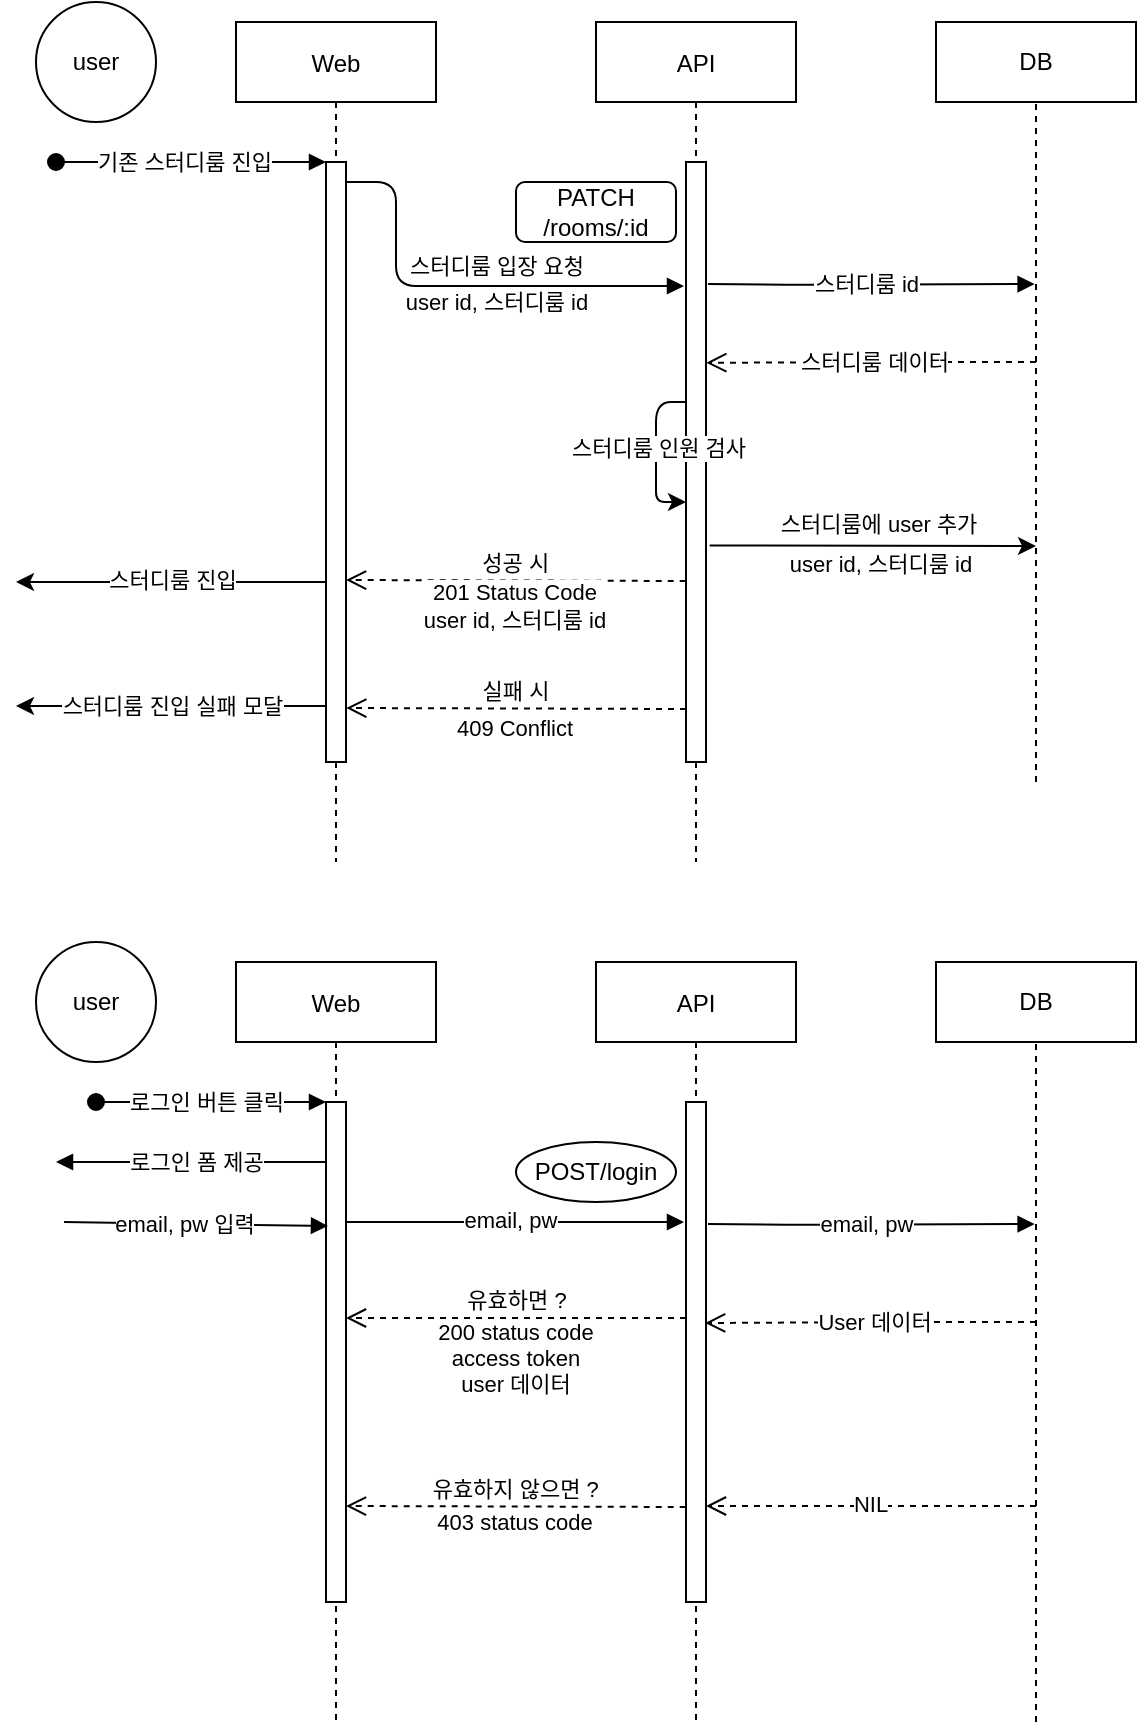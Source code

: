 <mxfile version="14.8.3" type="github">
  <diagram id="kgpKYQtTHZ0yAKxKKP6v" name="Page-1">
    <mxGraphModel dx="654" dy="323" grid="1" gridSize="10" guides="1" tooltips="1" connect="1" arrows="1" fold="1" page="1" pageScale="1" pageWidth="850" pageHeight="1100" math="0" shadow="0">
      <root>
        <mxCell id="0" />
        <mxCell id="1" parent="0" />
        <mxCell id="3nuBFxr9cyL0pnOWT2aG-1" value="Web" style="shape=umlLifeline;perimeter=lifelinePerimeter;container=1;collapsible=0;recursiveResize=0;rounded=0;shadow=0;strokeWidth=1;" parent="1" vertex="1">
          <mxGeometry x="120" y="80" width="100" height="420" as="geometry" />
        </mxCell>
        <mxCell id="3nuBFxr9cyL0pnOWT2aG-2" value="" style="points=[];perimeter=orthogonalPerimeter;rounded=0;shadow=0;strokeWidth=1;" parent="3nuBFxr9cyL0pnOWT2aG-1" vertex="1">
          <mxGeometry x="45" y="70" width="10" height="300" as="geometry" />
        </mxCell>
        <mxCell id="3nuBFxr9cyL0pnOWT2aG-3" value="" style="verticalAlign=bottom;startArrow=oval;endArrow=block;startSize=8;shadow=0;strokeWidth=1;labelBackgroundColor=none;" parent="3nuBFxr9cyL0pnOWT2aG-1" edge="1">
          <mxGeometry x="-0.167" relative="1" as="geometry">
            <mxPoint x="-90" y="70" as="sourcePoint" />
            <mxPoint x="45" y="70" as="targetPoint" />
            <mxPoint as="offset" />
          </mxGeometry>
        </mxCell>
        <mxCell id="rOKoHPjU_GD-SxeM5fAB-6" value="기존 스터디룸 진입" style="edgeLabel;html=1;align=center;verticalAlign=middle;resizable=0;points=[];" vertex="1" connectable="0" parent="3nuBFxr9cyL0pnOWT2aG-3">
          <mxGeometry x="-0.05" y="-1" relative="1" as="geometry">
            <mxPoint y="-1" as="offset" />
          </mxGeometry>
        </mxCell>
        <mxCell id="3nuBFxr9cyL0pnOWT2aG-5" value="API" style="shape=umlLifeline;perimeter=lifelinePerimeter;container=1;collapsible=0;recursiveResize=0;rounded=0;shadow=0;strokeWidth=1;" parent="1" vertex="1">
          <mxGeometry x="300" y="80" width="100" height="420" as="geometry" />
        </mxCell>
        <mxCell id="3nuBFxr9cyL0pnOWT2aG-6" value="" style="points=[];perimeter=orthogonalPerimeter;rounded=0;shadow=0;strokeWidth=1;" parent="3nuBFxr9cyL0pnOWT2aG-5" vertex="1">
          <mxGeometry x="45" y="70" width="10" height="300" as="geometry" />
        </mxCell>
        <mxCell id="3nuBFxr9cyL0pnOWT2aG-8" value="" style="verticalAlign=bottom;endArrow=block;shadow=0;strokeWidth=1;" parent="1" source="3nuBFxr9cyL0pnOWT2aG-2" edge="1">
          <mxGeometry relative="1" as="geometry">
            <mxPoint x="175" y="212" as="sourcePoint" />
            <mxPoint x="344" y="212" as="targetPoint" />
            <Array as="points">
              <mxPoint x="200" y="160" />
              <mxPoint x="200" y="212" />
            </Array>
          </mxGeometry>
        </mxCell>
        <mxCell id="rOKoHPjU_GD-SxeM5fAB-9" value="스터디룸 입장 요청" style="edgeLabel;html=1;align=center;verticalAlign=middle;resizable=0;points=[];" vertex="1" connectable="0" parent="3nuBFxr9cyL0pnOWT2aG-8">
          <mxGeometry x="-0.03" y="1" relative="1" as="geometry">
            <mxPoint x="20" y="-9" as="offset" />
          </mxGeometry>
        </mxCell>
        <mxCell id="3nuBFxr9cyL0pnOWT2aG-10" value="성공 시" style="verticalAlign=bottom;endArrow=open;dashed=1;endSize=8;exitX=-0.014;exitY=0.842;shadow=0;strokeWidth=1;exitDx=0;exitDy=0;exitPerimeter=0;" parent="1" edge="1">
          <mxGeometry relative="1" as="geometry">
            <mxPoint x="175" y="359" as="targetPoint" />
            <mxPoint x="344.86" y="359.5" as="sourcePoint" />
          </mxGeometry>
        </mxCell>
        <mxCell id="rOKoHPjU_GD-SxeM5fAB-15" value="201 Status Code&lt;br&gt;user id, 스터디룸 id" style="edgeLabel;html=1;align=center;verticalAlign=middle;resizable=0;points=[];" vertex="1" connectable="0" parent="3nuBFxr9cyL0pnOWT2aG-10">
          <mxGeometry x="0.137" y="2" relative="1" as="geometry">
            <mxPoint x="10" y="11" as="offset" />
          </mxGeometry>
        </mxCell>
        <mxCell id="rOKoHPjU_GD-SxeM5fAB-1" value="user" style="ellipse;whiteSpace=wrap;html=1;aspect=fixed;" vertex="1" parent="1">
          <mxGeometry x="20" y="70" width="60" height="60" as="geometry" />
        </mxCell>
        <mxCell id="rOKoHPjU_GD-SxeM5fAB-2" value="DB" style="rounded=0;whiteSpace=wrap;html=1;" vertex="1" parent="1">
          <mxGeometry x="470" y="80" width="100" height="40" as="geometry" />
        </mxCell>
        <mxCell id="rOKoHPjU_GD-SxeM5fAB-11" value="" style="endArrow=none;dashed=1;html=1;labelBackgroundColor=none;entryX=0.5;entryY=1;entryDx=0;entryDy=0;" edge="1" parent="1" target="rOKoHPjU_GD-SxeM5fAB-2">
          <mxGeometry width="50" height="50" relative="1" as="geometry">
            <mxPoint x="520" y="460" as="sourcePoint" />
            <mxPoint x="440" y="250" as="targetPoint" />
            <Array as="points">
              <mxPoint x="520" y="320" />
              <mxPoint x="520" y="240" />
            </Array>
          </mxGeometry>
        </mxCell>
        <mxCell id="rOKoHPjU_GD-SxeM5fAB-12" value="" style="verticalAlign=bottom;endArrow=block;shadow=0;strokeWidth=1;entryX=-0.071;entryY=0.31;entryDx=0;entryDy=0;entryPerimeter=0;" edge="1" parent="1">
          <mxGeometry relative="1" as="geometry">
            <mxPoint x="356" y="211" as="sourcePoint" />
            <mxPoint x="519.29" y="211.0" as="targetPoint" />
            <Array as="points">
              <mxPoint x="405" y="211.4" />
            </Array>
          </mxGeometry>
        </mxCell>
        <mxCell id="rOKoHPjU_GD-SxeM5fAB-13" value="스터디룸 id" style="edgeLabel;html=1;align=center;verticalAlign=middle;resizable=0;points=[];" vertex="1" connectable="0" parent="rOKoHPjU_GD-SxeM5fAB-12">
          <mxGeometry x="-0.03" y="1" relative="1" as="geometry">
            <mxPoint as="offset" />
          </mxGeometry>
        </mxCell>
        <mxCell id="rOKoHPjU_GD-SxeM5fAB-16" value="" style="verticalAlign=bottom;endArrow=open;dashed=1;endSize=8;shadow=0;strokeWidth=1;fillColor=#009900;entryX=1.014;entryY=0.368;entryDx=0;entryDy=0;entryPerimeter=0;" edge="1" parent="1">
          <mxGeometry y="42" relative="1" as="geometry">
            <mxPoint x="355.14" y="250.4" as="targetPoint" />
            <mxPoint x="520" y="250" as="sourcePoint" />
            <Array as="points">
              <mxPoint x="455" y="250" />
            </Array>
            <mxPoint as="offset" />
          </mxGeometry>
        </mxCell>
        <mxCell id="rOKoHPjU_GD-SxeM5fAB-18" value="스터디룸 데이터" style="edgeLabel;html=1;align=center;verticalAlign=middle;resizable=0;points=[];" vertex="1" connectable="0" parent="rOKoHPjU_GD-SxeM5fAB-16">
          <mxGeometry x="-0.015" relative="1" as="geometry">
            <mxPoint as="offset" />
          </mxGeometry>
        </mxCell>
        <mxCell id="rOKoHPjU_GD-SxeM5fAB-48" value="Web" style="shape=umlLifeline;perimeter=lifelinePerimeter;container=1;collapsible=0;recursiveResize=0;rounded=0;shadow=0;strokeWidth=1;" vertex="1" parent="1">
          <mxGeometry x="120" y="550" width="100" height="380" as="geometry" />
        </mxCell>
        <mxCell id="rOKoHPjU_GD-SxeM5fAB-49" value="" style="points=[];perimeter=orthogonalPerimeter;rounded=0;shadow=0;strokeWidth=1;" vertex="1" parent="rOKoHPjU_GD-SxeM5fAB-48">
          <mxGeometry x="45" y="70" width="10" height="250" as="geometry" />
        </mxCell>
        <mxCell id="rOKoHPjU_GD-SxeM5fAB-50" value="" style="verticalAlign=bottom;startArrow=oval;endArrow=block;startSize=8;shadow=0;strokeWidth=1;labelBackgroundColor=none;" edge="1" parent="rOKoHPjU_GD-SxeM5fAB-48">
          <mxGeometry x="-0.167" relative="1" as="geometry">
            <mxPoint x="-70" y="70" as="sourcePoint" />
            <mxPoint x="45" y="70" as="targetPoint" />
            <mxPoint as="offset" />
          </mxGeometry>
        </mxCell>
        <mxCell id="rOKoHPjU_GD-SxeM5fAB-51" value="로그인 버튼 클릭" style="edgeLabel;html=1;align=center;verticalAlign=middle;resizable=0;points=[];" vertex="1" connectable="0" parent="rOKoHPjU_GD-SxeM5fAB-50">
          <mxGeometry x="-0.05" y="-1" relative="1" as="geometry">
            <mxPoint y="-1" as="offset" />
          </mxGeometry>
        </mxCell>
        <mxCell id="rOKoHPjU_GD-SxeM5fAB-52" value="API" style="shape=umlLifeline;perimeter=lifelinePerimeter;container=1;collapsible=0;recursiveResize=0;rounded=0;shadow=0;strokeWidth=1;" vertex="1" parent="1">
          <mxGeometry x="300" y="550" width="100" height="380" as="geometry" />
        </mxCell>
        <mxCell id="rOKoHPjU_GD-SxeM5fAB-53" value="" style="points=[];perimeter=orthogonalPerimeter;rounded=0;shadow=0;strokeWidth=1;" vertex="1" parent="rOKoHPjU_GD-SxeM5fAB-52">
          <mxGeometry x="45" y="70" width="10" height="250" as="geometry" />
        </mxCell>
        <mxCell id="rOKoHPjU_GD-SxeM5fAB-54" value="200 status code&#xa;access token&#xa;user 데이터" style="verticalAlign=bottom;endArrow=open;dashed=1;endSize=8;shadow=0;strokeWidth=1;fillColor=#009900;" edge="1" parent="1">
          <mxGeometry y="42" relative="1" as="geometry">
            <mxPoint x="175" y="728" as="targetPoint" />
            <mxPoint x="345" y="728" as="sourcePoint" />
            <Array as="points">
              <mxPoint x="270" y="728" />
            </Array>
            <mxPoint as="offset" />
          </mxGeometry>
        </mxCell>
        <mxCell id="rOKoHPjU_GD-SxeM5fAB-55" value="유효하면 ?" style="edgeLabel;html=1;align=center;verticalAlign=middle;resizable=0;points=[];" vertex="1" connectable="0" parent="rOKoHPjU_GD-SxeM5fAB-54">
          <mxGeometry x="-0.017" y="2" relative="1" as="geometry">
            <mxPoint x="-2" y="-11" as="offset" />
          </mxGeometry>
        </mxCell>
        <mxCell id="rOKoHPjU_GD-SxeM5fAB-56" value="" style="verticalAlign=bottom;endArrow=block;shadow=0;strokeWidth=1;" edge="1" parent="1">
          <mxGeometry relative="1" as="geometry">
            <mxPoint x="175" y="680" as="sourcePoint" />
            <mxPoint x="344" y="680" as="targetPoint" />
            <Array as="points">
              <mxPoint x="230" y="680" />
            </Array>
          </mxGeometry>
        </mxCell>
        <mxCell id="rOKoHPjU_GD-SxeM5fAB-57" value="email, pw" style="edgeLabel;html=1;align=center;verticalAlign=middle;resizable=0;points=[];" vertex="1" connectable="0" parent="rOKoHPjU_GD-SxeM5fAB-56">
          <mxGeometry x="-0.03" y="1" relative="1" as="geometry">
            <mxPoint as="offset" />
          </mxGeometry>
        </mxCell>
        <mxCell id="rOKoHPjU_GD-SxeM5fAB-58" value="유효하지 않으면 ?" style="verticalAlign=bottom;endArrow=open;dashed=1;endSize=8;exitX=-0.014;exitY=0.842;shadow=0;strokeWidth=1;exitDx=0;exitDy=0;exitPerimeter=0;" edge="1" parent="1">
          <mxGeometry relative="1" as="geometry">
            <mxPoint x="175" y="822" as="targetPoint" />
            <mxPoint x="344.86" y="822.5" as="sourcePoint" />
          </mxGeometry>
        </mxCell>
        <mxCell id="rOKoHPjU_GD-SxeM5fAB-59" value="403 status code" style="edgeLabel;html=1;align=center;verticalAlign=middle;resizable=0;points=[];" vertex="1" connectable="0" parent="rOKoHPjU_GD-SxeM5fAB-58">
          <mxGeometry x="0.137" y="2" relative="1" as="geometry">
            <mxPoint x="10" y="6" as="offset" />
          </mxGeometry>
        </mxCell>
        <mxCell id="rOKoHPjU_GD-SxeM5fAB-60" value="user" style="ellipse;whiteSpace=wrap;html=1;aspect=fixed;" vertex="1" parent="1">
          <mxGeometry x="20" y="540" width="60" height="60" as="geometry" />
        </mxCell>
        <mxCell id="rOKoHPjU_GD-SxeM5fAB-61" value="DB" style="rounded=0;whiteSpace=wrap;html=1;" vertex="1" parent="1">
          <mxGeometry x="470" y="550" width="100" height="40" as="geometry" />
        </mxCell>
        <mxCell id="rOKoHPjU_GD-SxeM5fAB-62" value="" style="verticalAlign=bottom;endArrow=block;shadow=0;strokeWidth=1;" edge="1" parent="1">
          <mxGeometry relative="1" as="geometry">
            <mxPoint x="165" y="650" as="sourcePoint" />
            <mxPoint x="30" y="650" as="targetPoint" />
            <Array as="points" />
          </mxGeometry>
        </mxCell>
        <mxCell id="rOKoHPjU_GD-SxeM5fAB-63" value="로그인 폼 제공" style="edgeLabel;html=1;align=center;verticalAlign=middle;resizable=0;points=[];" vertex="1" connectable="0" parent="rOKoHPjU_GD-SxeM5fAB-62">
          <mxGeometry x="0.188" y="2" relative="1" as="geometry">
            <mxPoint x="15" y="-2" as="offset" />
          </mxGeometry>
        </mxCell>
        <mxCell id="rOKoHPjU_GD-SxeM5fAB-64" value="" style="verticalAlign=bottom;endArrow=block;shadow=0;strokeWidth=1;" edge="1" parent="1">
          <mxGeometry relative="1" as="geometry">
            <mxPoint x="34" y="680" as="sourcePoint" />
            <mxPoint x="166" y="682" as="targetPoint" />
          </mxGeometry>
        </mxCell>
        <mxCell id="rOKoHPjU_GD-SxeM5fAB-65" value="email, pw 입력" style="edgeLabel;html=1;align=center;verticalAlign=middle;resizable=0;points=[];" vertex="1" connectable="0" parent="rOKoHPjU_GD-SxeM5fAB-64">
          <mxGeometry x="-0.095" relative="1" as="geometry">
            <mxPoint as="offset" />
          </mxGeometry>
        </mxCell>
        <mxCell id="rOKoHPjU_GD-SxeM5fAB-66" value="POST/login" style="ellipse;whiteSpace=wrap;html=1;" vertex="1" parent="1">
          <mxGeometry x="260" y="640" width="80" height="30" as="geometry" />
        </mxCell>
        <mxCell id="rOKoHPjU_GD-SxeM5fAB-67" value="" style="endArrow=none;dashed=1;html=1;labelBackgroundColor=none;entryX=0.5;entryY=1;entryDx=0;entryDy=0;" edge="1" parent="1" target="rOKoHPjU_GD-SxeM5fAB-61">
          <mxGeometry width="50" height="50" relative="1" as="geometry">
            <mxPoint x="520" y="930" as="sourcePoint" />
            <mxPoint x="440" y="720" as="targetPoint" />
            <Array as="points">
              <mxPoint x="520" y="790" />
              <mxPoint x="520" y="710" />
            </Array>
          </mxGeometry>
        </mxCell>
        <mxCell id="rOKoHPjU_GD-SxeM5fAB-68" value="" style="verticalAlign=bottom;endArrow=block;shadow=0;strokeWidth=1;entryX=-0.071;entryY=0.31;entryDx=0;entryDy=0;entryPerimeter=0;" edge="1" parent="1">
          <mxGeometry relative="1" as="geometry">
            <mxPoint x="356" y="681" as="sourcePoint" />
            <mxPoint x="519.29" y="681" as="targetPoint" />
            <Array as="points">
              <mxPoint x="405" y="681.4" />
            </Array>
          </mxGeometry>
        </mxCell>
        <mxCell id="rOKoHPjU_GD-SxeM5fAB-69" value="email, pw" style="edgeLabel;html=1;align=center;verticalAlign=middle;resizable=0;points=[];" vertex="1" connectable="0" parent="rOKoHPjU_GD-SxeM5fAB-68">
          <mxGeometry x="-0.03" y="1" relative="1" as="geometry">
            <mxPoint as="offset" />
          </mxGeometry>
        </mxCell>
        <mxCell id="rOKoHPjU_GD-SxeM5fAB-70" value="" style="verticalAlign=bottom;endArrow=open;dashed=1;endSize=8;shadow=0;strokeWidth=1;fillColor=#009900;entryX=0.957;entryY=0.442;entryDx=0;entryDy=0;entryPerimeter=0;" edge="1" parent="1" target="rOKoHPjU_GD-SxeM5fAB-53">
          <mxGeometry y="42" relative="1" as="geometry">
            <mxPoint x="360" y="730" as="targetPoint" />
            <mxPoint x="520" y="730" as="sourcePoint" />
            <Array as="points">
              <mxPoint x="455" y="730" />
            </Array>
            <mxPoint as="offset" />
          </mxGeometry>
        </mxCell>
        <mxCell id="rOKoHPjU_GD-SxeM5fAB-71" value="User 데이터" style="edgeLabel;html=1;align=center;verticalAlign=middle;resizable=0;points=[];" vertex="1" connectable="0" parent="rOKoHPjU_GD-SxeM5fAB-70">
          <mxGeometry x="-0.015" relative="1" as="geometry">
            <mxPoint as="offset" />
          </mxGeometry>
        </mxCell>
        <mxCell id="rOKoHPjU_GD-SxeM5fAB-72" value="" style="verticalAlign=bottom;endArrow=open;dashed=1;endSize=8;shadow=0;strokeWidth=1;" edge="1" parent="1">
          <mxGeometry relative="1" as="geometry">
            <mxPoint x="355" y="822" as="targetPoint" />
            <mxPoint x="520" y="822" as="sourcePoint" />
          </mxGeometry>
        </mxCell>
        <mxCell id="rOKoHPjU_GD-SxeM5fAB-73" value="NIL" style="edgeLabel;html=1;align=center;verticalAlign=middle;resizable=0;points=[];" vertex="1" connectable="0" parent="rOKoHPjU_GD-SxeM5fAB-72">
          <mxGeometry x="-0.089" y="3" relative="1" as="geometry">
            <mxPoint x="-8" y="-4" as="offset" />
          </mxGeometry>
        </mxCell>
        <mxCell id="rOKoHPjU_GD-SxeM5fAB-74" value="PATCH /rooms/:id" style="rounded=1;whiteSpace=wrap;html=1;" vertex="1" parent="1">
          <mxGeometry x="260" y="160" width="80" height="30" as="geometry" />
        </mxCell>
        <mxCell id="rOKoHPjU_GD-SxeM5fAB-76" value="user id, 스터디룸 id" style="edgeLabel;html=1;align=center;verticalAlign=middle;resizable=0;points=[];" vertex="1" connectable="0" parent="1">
          <mxGeometry x="250.004" y="220" as="geometry" />
        </mxCell>
        <mxCell id="rOKoHPjU_GD-SxeM5fAB-77" value="" style="endArrow=classic;html=1;labelBackgroundColor=none;fillColor=#009900;" edge="1" parent="1">
          <mxGeometry width="50" height="50" relative="1" as="geometry">
            <mxPoint x="345" y="270" as="sourcePoint" />
            <mxPoint x="345" y="320" as="targetPoint" />
            <Array as="points">
              <mxPoint x="330" y="270" />
              <mxPoint x="330" y="300" />
              <mxPoint x="330" y="320" />
            </Array>
          </mxGeometry>
        </mxCell>
        <mxCell id="rOKoHPjU_GD-SxeM5fAB-78" value="스터디룸 인원 검사" style="edgeLabel;html=1;align=center;verticalAlign=middle;resizable=0;points=[];" vertex="1" connectable="0" parent="rOKoHPjU_GD-SxeM5fAB-77">
          <mxGeometry x="-0.059" y="1" relative="1" as="geometry">
            <mxPoint as="offset" />
          </mxGeometry>
        </mxCell>
        <mxCell id="rOKoHPjU_GD-SxeM5fAB-79" value="" style="endArrow=classic;html=1;labelBackgroundColor=none;fillColor=#009900;exitX=1.186;exitY=0.639;exitDx=0;exitDy=0;exitPerimeter=0;" edge="1" parent="1" source="3nuBFxr9cyL0pnOWT2aG-6">
          <mxGeometry width="50" height="50" relative="1" as="geometry">
            <mxPoint x="360" y="340" as="sourcePoint" />
            <mxPoint x="520" y="342" as="targetPoint" />
          </mxGeometry>
        </mxCell>
        <mxCell id="rOKoHPjU_GD-SxeM5fAB-80" value="스터디룸에 user 추가" style="edgeLabel;html=1;align=center;verticalAlign=middle;resizable=0;points=[];" vertex="1" connectable="0" parent="rOKoHPjU_GD-SxeM5fAB-79">
          <mxGeometry x="0.03" y="-2" relative="1" as="geometry">
            <mxPoint y="-13" as="offset" />
          </mxGeometry>
        </mxCell>
        <mxCell id="rOKoHPjU_GD-SxeM5fAB-81" value="user id, 스터디룸 id" style="edgeLabel;html=1;align=center;verticalAlign=middle;resizable=0;points=[];" vertex="1" connectable="0" parent="rOKoHPjU_GD-SxeM5fAB-79">
          <mxGeometry x="-0.13" relative="1" as="geometry">
            <mxPoint x="14" y="9" as="offset" />
          </mxGeometry>
        </mxCell>
        <mxCell id="rOKoHPjU_GD-SxeM5fAB-82" value="실패 시" style="verticalAlign=bottom;endArrow=open;dashed=1;endSize=8;exitX=-0.014;exitY=0.842;shadow=0;strokeWidth=1;exitDx=0;exitDy=0;exitPerimeter=0;" edge="1" parent="1">
          <mxGeometry relative="1" as="geometry">
            <mxPoint x="175.14" y="423" as="targetPoint" />
            <mxPoint x="345" y="423.5" as="sourcePoint" />
          </mxGeometry>
        </mxCell>
        <mxCell id="rOKoHPjU_GD-SxeM5fAB-83" value="409 Conflict" style="edgeLabel;html=1;align=center;verticalAlign=middle;resizable=0;points=[];" vertex="1" connectable="0" parent="rOKoHPjU_GD-SxeM5fAB-82">
          <mxGeometry x="0.137" y="2" relative="1" as="geometry">
            <mxPoint x="10" y="8" as="offset" />
          </mxGeometry>
        </mxCell>
        <mxCell id="rOKoHPjU_GD-SxeM5fAB-84" value="" style="endArrow=classic;html=1;labelBackgroundColor=none;fillColor=#009900;" edge="1" parent="1">
          <mxGeometry width="50" height="50" relative="1" as="geometry">
            <mxPoint x="165" y="360" as="sourcePoint" />
            <mxPoint x="10" y="360" as="targetPoint" />
            <Array as="points">
              <mxPoint x="145" y="360" />
            </Array>
          </mxGeometry>
        </mxCell>
        <mxCell id="rOKoHPjU_GD-SxeM5fAB-85" value="스터디룸 진입" style="edgeLabel;html=1;align=center;verticalAlign=middle;resizable=0;points=[];" vertex="1" connectable="0" parent="rOKoHPjU_GD-SxeM5fAB-84">
          <mxGeometry x="-0.046" y="-1" relative="1" as="geometry">
            <mxPoint x="-3" as="offset" />
          </mxGeometry>
        </mxCell>
        <mxCell id="rOKoHPjU_GD-SxeM5fAB-86" value="" style="endArrow=classic;html=1;labelBackgroundColor=none;fillColor=#009900;" edge="1" parent="1">
          <mxGeometry width="50" height="50" relative="1" as="geometry">
            <mxPoint x="165" y="422" as="sourcePoint" />
            <mxPoint x="10" y="422" as="targetPoint" />
            <Array as="points">
              <mxPoint x="145" y="422" />
            </Array>
          </mxGeometry>
        </mxCell>
        <mxCell id="rOKoHPjU_GD-SxeM5fAB-87" value="스터디룸 진입 실패 모달" style="edgeLabel;html=1;align=center;verticalAlign=middle;resizable=0;points=[];" vertex="1" connectable="0" parent="rOKoHPjU_GD-SxeM5fAB-86">
          <mxGeometry x="-0.046" y="-1" relative="1" as="geometry">
            <mxPoint x="-3" y="1" as="offset" />
          </mxGeometry>
        </mxCell>
      </root>
    </mxGraphModel>
  </diagram>
</mxfile>
